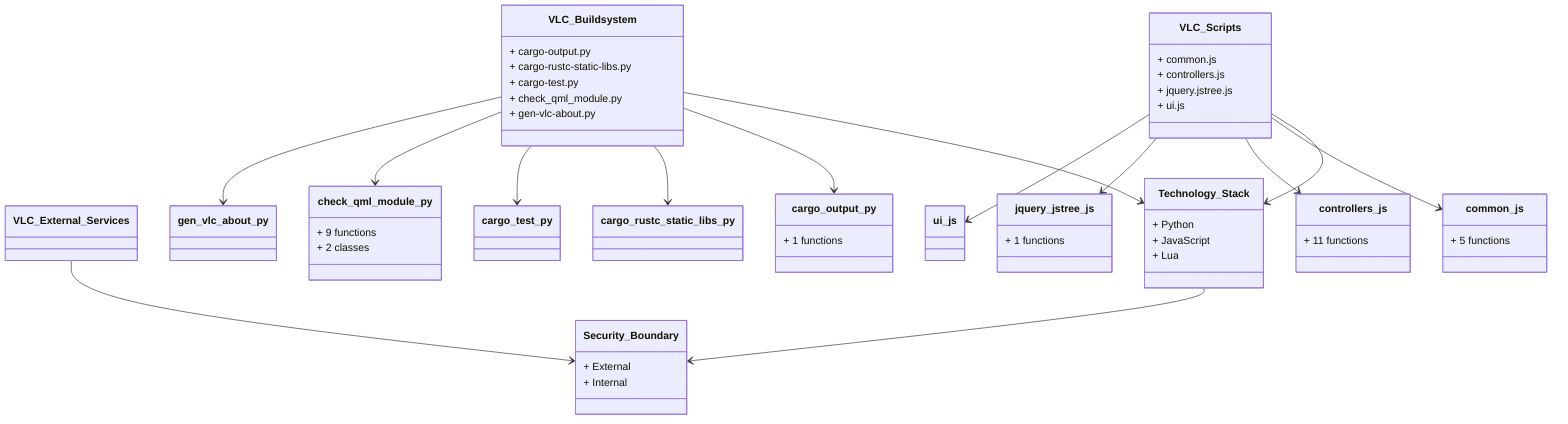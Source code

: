 classDiagram
class VLC_Buildsystem {
  + cargo-output.py
  + cargo-rustc-static-libs.py
  + cargo-test.py
  + check_qml_module.py
  + gen-vlc-about.py
}

class VLC_Scripts {
  + common.js
  + controllers.js
  + jquery.jstree.js
  + ui.js
}

class VLC_External_Services {
}

class Technology_Stack {
  + Python
  + JavaScript
  + Lua
}

class Security_Boundary {
  + External
  + Internal
}

VLC_Buildsystem --> Technology_Stack
VLC_Scripts --> Technology_Stack
Technology_Stack --> Security_Boundary
VLC_External_Services --> Security_Boundary

class cargo_output_py {
  + 1 functions
}

class cargo_rustc_static_libs_py {
}

class cargo_test_py {
}

class check_qml_module_py {
  + 9 functions
  + 2 classes
}

class gen_vlc_about_py {
}

class common_js {
  + 5 functions
}

class controllers_js {
  + 11 functions
}

class jquery_jstree_js {
  + 1 functions
}

class ui_js {
}

VLC_Buildsystem --> cargo_output_py
VLC_Buildsystem --> cargo_rustc_static_libs_py
VLC_Buildsystem --> cargo_test_py
VLC_Buildsystem --> check_qml_module_py
VLC_Buildsystem --> gen_vlc_about_py

VLC_Scripts --> common_js
VLC_Scripts --> controllers_js
VLC_Scripts --> jquery_jstree_js
VLC_Scripts --> ui_js